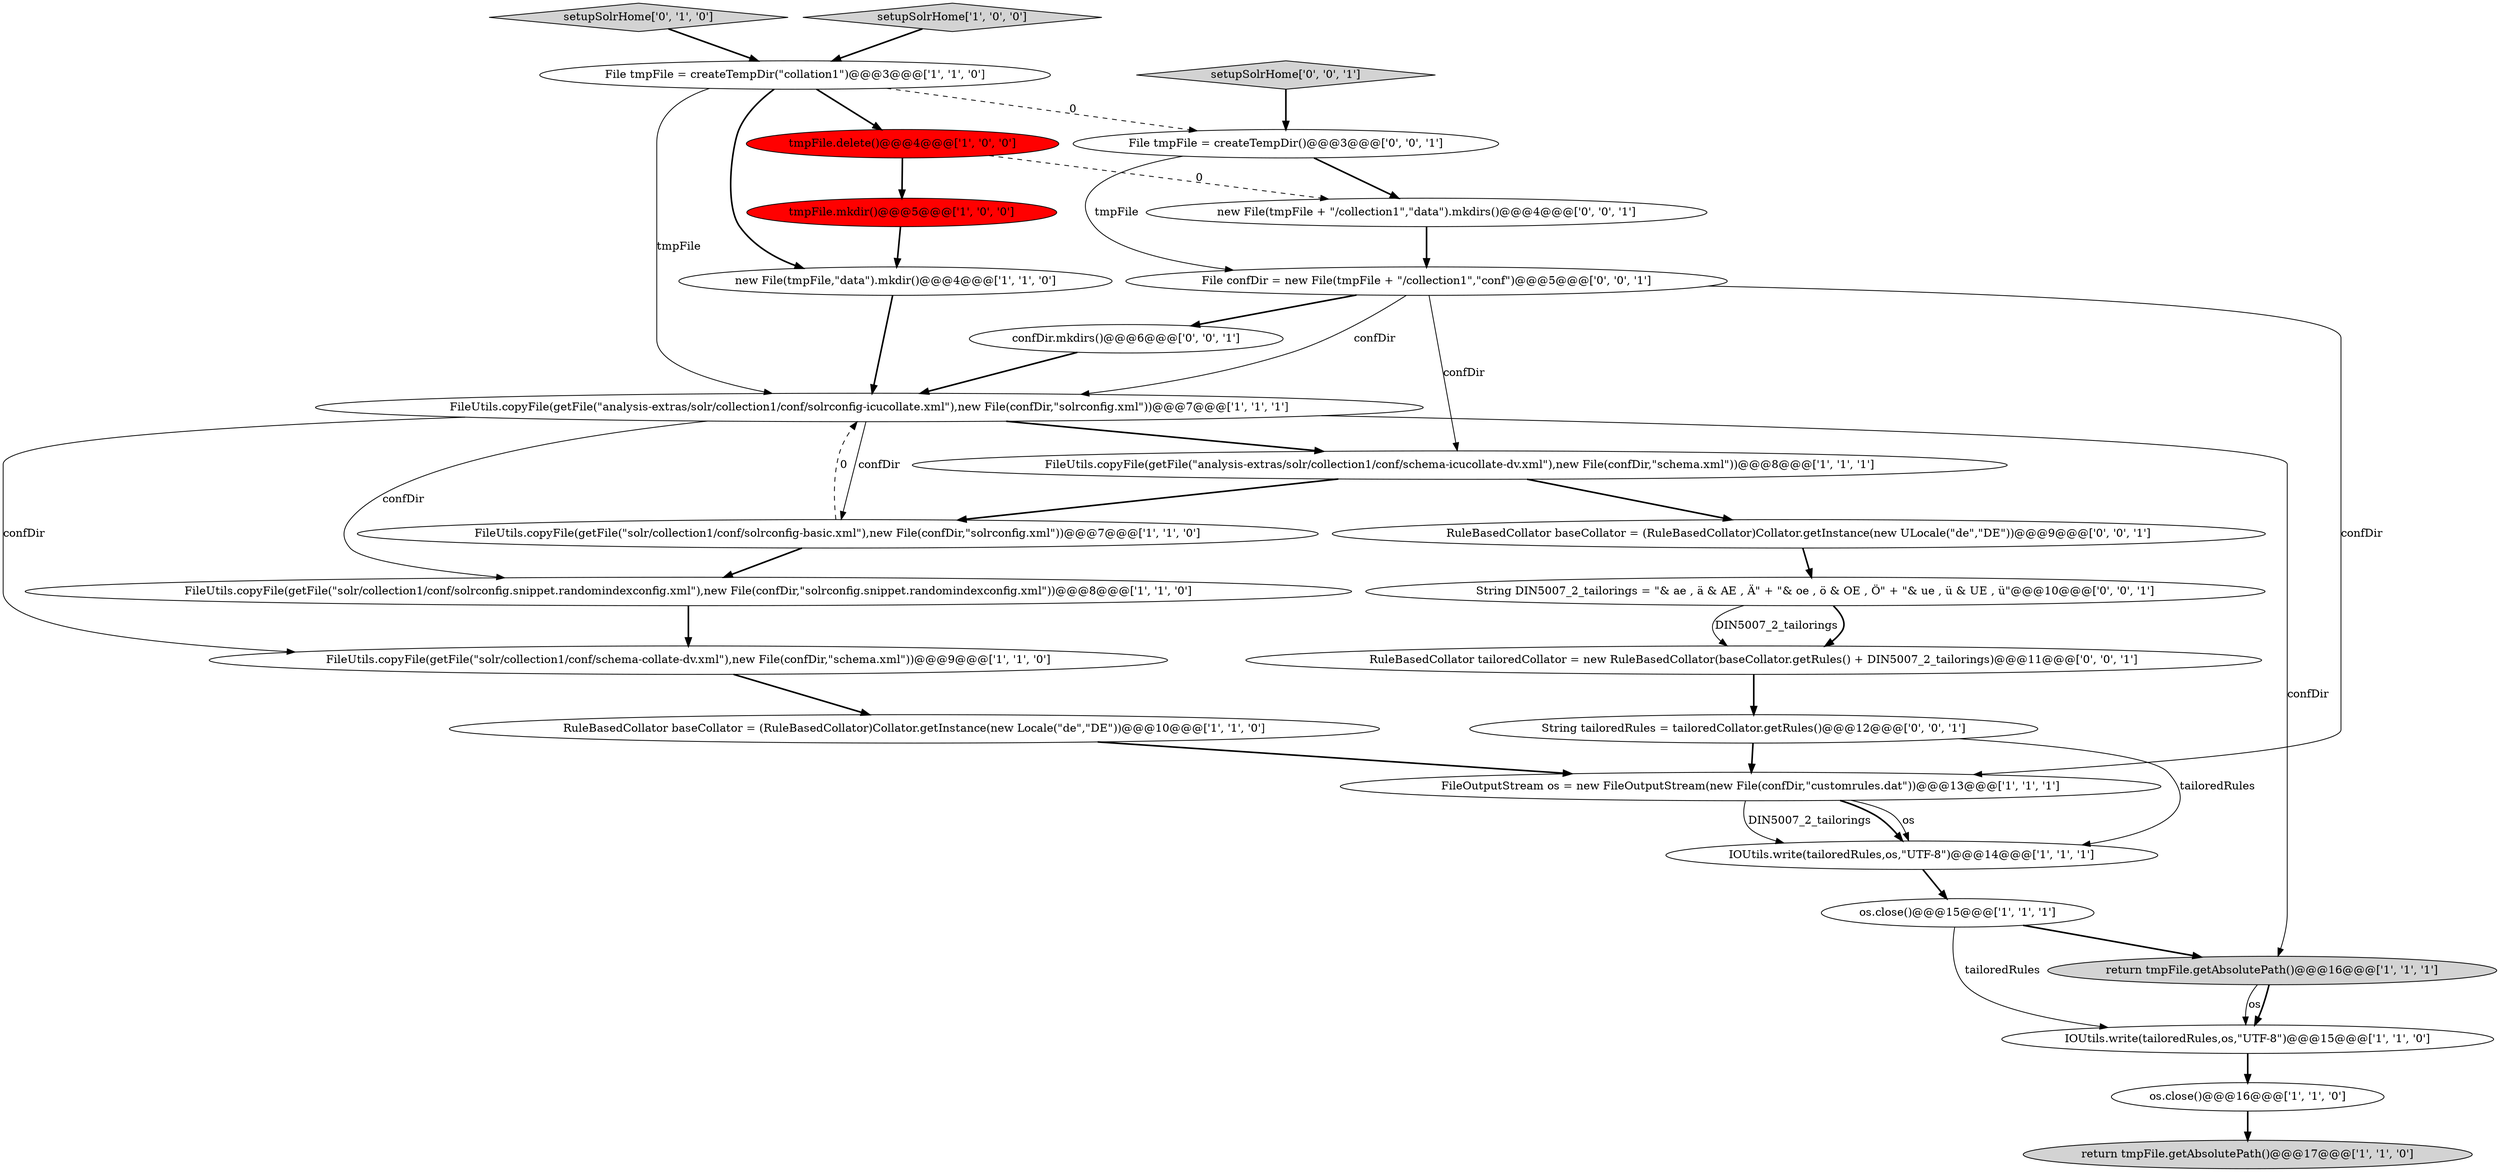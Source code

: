 digraph {
15 [style = filled, label = "IOUtils.write(tailoredRules,os,\"UTF-8\")@@@14@@@['1', '1', '1']", fillcolor = white, shape = ellipse image = "AAA0AAABBB1BBB"];
7 [style = filled, label = "FileOutputStream os = new FileOutputStream(new File(confDir,\"customrules.dat\"))@@@13@@@['1', '1', '1']", fillcolor = white, shape = ellipse image = "AAA0AAABBB1BBB"];
1 [style = filled, label = "return tmpFile.getAbsolutePath()@@@17@@@['1', '1', '0']", fillcolor = lightgray, shape = ellipse image = "AAA0AAABBB1BBB"];
3 [style = filled, label = "FileUtils.copyFile(getFile(\"analysis-extras/solr/collection1/conf/solrconfig-icucollate.xml\"),new File(confDir,\"solrconfig.xml\"))@@@7@@@['1', '1', '1']", fillcolor = white, shape = ellipse image = "AAA0AAABBB1BBB"];
17 [style = filled, label = "os.close()@@@15@@@['1', '1', '1']", fillcolor = white, shape = ellipse image = "AAA0AAABBB1BBB"];
0 [style = filled, label = "os.close()@@@16@@@['1', '1', '0']", fillcolor = white, shape = ellipse image = "AAA0AAABBB1BBB"];
9 [style = filled, label = "FileUtils.copyFile(getFile(\"solr/collection1/conf/solrconfig.snippet.randomindexconfig.xml\"),new File(confDir,\"solrconfig.snippet.randomindexconfig.xml\"))@@@8@@@['1', '1', '0']", fillcolor = white, shape = ellipse image = "AAA0AAABBB1BBB"];
25 [style = filled, label = "File tmpFile = createTempDir()@@@3@@@['0', '0', '1']", fillcolor = white, shape = ellipse image = "AAA0AAABBB3BBB"];
24 [style = filled, label = "new File(tmpFile + \"/collection1\",\"data\").mkdirs()@@@4@@@['0', '0', '1']", fillcolor = white, shape = ellipse image = "AAA0AAABBB3BBB"];
16 [style = filled, label = "File tmpFile = createTempDir(\"collation1\")@@@3@@@['1', '1', '0']", fillcolor = white, shape = ellipse image = "AAA0AAABBB1BBB"];
20 [style = filled, label = "RuleBasedCollator baseCollator = (RuleBasedCollator)Collator.getInstance(new ULocale(\"de\",\"DE\"))@@@9@@@['0', '0', '1']", fillcolor = white, shape = ellipse image = "AAA0AAABBB3BBB"];
19 [style = filled, label = "File confDir = new File(tmpFile + \"/collection1\",\"conf\")@@@5@@@['0', '0', '1']", fillcolor = white, shape = ellipse image = "AAA0AAABBB3BBB"];
18 [style = filled, label = "setupSolrHome['0', '1', '0']", fillcolor = lightgray, shape = diamond image = "AAA0AAABBB2BBB"];
12 [style = filled, label = "tmpFile.delete()@@@4@@@['1', '0', '0']", fillcolor = red, shape = ellipse image = "AAA1AAABBB1BBB"];
13 [style = filled, label = "new File(tmpFile,\"data\").mkdir()@@@4@@@['1', '1', '0']", fillcolor = white, shape = ellipse image = "AAA0AAABBB1BBB"];
23 [style = filled, label = "setupSolrHome['0', '0', '1']", fillcolor = lightgray, shape = diamond image = "AAA0AAABBB3BBB"];
27 [style = filled, label = "confDir.mkdirs()@@@6@@@['0', '0', '1']", fillcolor = white, shape = ellipse image = "AAA0AAABBB3BBB"];
22 [style = filled, label = "String DIN5007_2_tailorings = \"& ae , ä & AE , Ä\" + \"& oe , ö & OE , Ö\" + \"& ue , ü & UE , ü\"@@@10@@@['0', '0', '1']", fillcolor = white, shape = ellipse image = "AAA0AAABBB3BBB"];
26 [style = filled, label = "RuleBasedCollator tailoredCollator = new RuleBasedCollator(baseCollator.getRules() + DIN5007_2_tailorings)@@@11@@@['0', '0', '1']", fillcolor = white, shape = ellipse image = "AAA0AAABBB3BBB"];
6 [style = filled, label = "return tmpFile.getAbsolutePath()@@@16@@@['1', '1', '1']", fillcolor = lightgray, shape = ellipse image = "AAA0AAABBB1BBB"];
5 [style = filled, label = "RuleBasedCollator baseCollator = (RuleBasedCollator)Collator.getInstance(new Locale(\"de\",\"DE\"))@@@10@@@['1', '1', '0']", fillcolor = white, shape = ellipse image = "AAA0AAABBB1BBB"];
14 [style = filled, label = "FileUtils.copyFile(getFile(\"solr/collection1/conf/solrconfig-basic.xml\"),new File(confDir,\"solrconfig.xml\"))@@@7@@@['1', '1', '0']", fillcolor = white, shape = ellipse image = "AAA0AAABBB1BBB"];
11 [style = filled, label = "setupSolrHome['1', '0', '0']", fillcolor = lightgray, shape = diamond image = "AAA0AAABBB1BBB"];
4 [style = filled, label = "IOUtils.write(tailoredRules,os,\"UTF-8\")@@@15@@@['1', '1', '0']", fillcolor = white, shape = ellipse image = "AAA0AAABBB1BBB"];
10 [style = filled, label = "FileUtils.copyFile(getFile(\"solr/collection1/conf/schema-collate-dv.xml\"),new File(confDir,\"schema.xml\"))@@@9@@@['1', '1', '0']", fillcolor = white, shape = ellipse image = "AAA0AAABBB1BBB"];
2 [style = filled, label = "FileUtils.copyFile(getFile(\"analysis-extras/solr/collection1/conf/schema-icucollate-dv.xml\"),new File(confDir,\"schema.xml\"))@@@8@@@['1', '1', '1']", fillcolor = white, shape = ellipse image = "AAA0AAABBB1BBB"];
21 [style = filled, label = "String tailoredRules = tailoredCollator.getRules()@@@12@@@['0', '0', '1']", fillcolor = white, shape = ellipse image = "AAA0AAABBB3BBB"];
8 [style = filled, label = "tmpFile.mkdir()@@@5@@@['1', '0', '0']", fillcolor = red, shape = ellipse image = "AAA1AAABBB1BBB"];
3->14 [style = solid, label="confDir"];
11->16 [style = bold, label=""];
22->26 [style = bold, label=""];
23->25 [style = bold, label=""];
16->13 [style = bold, label=""];
2->20 [style = bold, label=""];
24->19 [style = bold, label=""];
17->6 [style = bold, label=""];
14->3 [style = dashed, label="0"];
16->3 [style = solid, label="tmpFile"];
16->25 [style = dashed, label="0"];
27->3 [style = bold, label=""];
19->2 [style = solid, label="confDir"];
6->4 [style = solid, label="os"];
3->9 [style = solid, label="confDir"];
9->10 [style = bold, label=""];
3->10 [style = solid, label="confDir"];
4->0 [style = bold, label=""];
20->22 [style = bold, label=""];
26->21 [style = bold, label=""];
6->4 [style = bold, label=""];
25->24 [style = bold, label=""];
15->17 [style = bold, label=""];
10->5 [style = bold, label=""];
3->2 [style = bold, label=""];
13->3 [style = bold, label=""];
21->15 [style = solid, label="tailoredRules"];
3->6 [style = solid, label="confDir"];
12->8 [style = bold, label=""];
0->1 [style = bold, label=""];
19->27 [style = bold, label=""];
12->24 [style = dashed, label="0"];
2->14 [style = bold, label=""];
17->4 [style = solid, label="tailoredRules"];
21->7 [style = bold, label=""];
5->7 [style = bold, label=""];
7->15 [style = bold, label=""];
14->9 [style = bold, label=""];
22->26 [style = solid, label="DIN5007_2_tailorings"];
7->15 [style = solid, label="os"];
16->12 [style = bold, label=""];
25->19 [style = solid, label="tmpFile"];
7->15 [style = solid, label="DIN5007_2_tailorings"];
8->13 [style = bold, label=""];
19->7 [style = solid, label="confDir"];
19->3 [style = solid, label="confDir"];
18->16 [style = bold, label=""];
}
